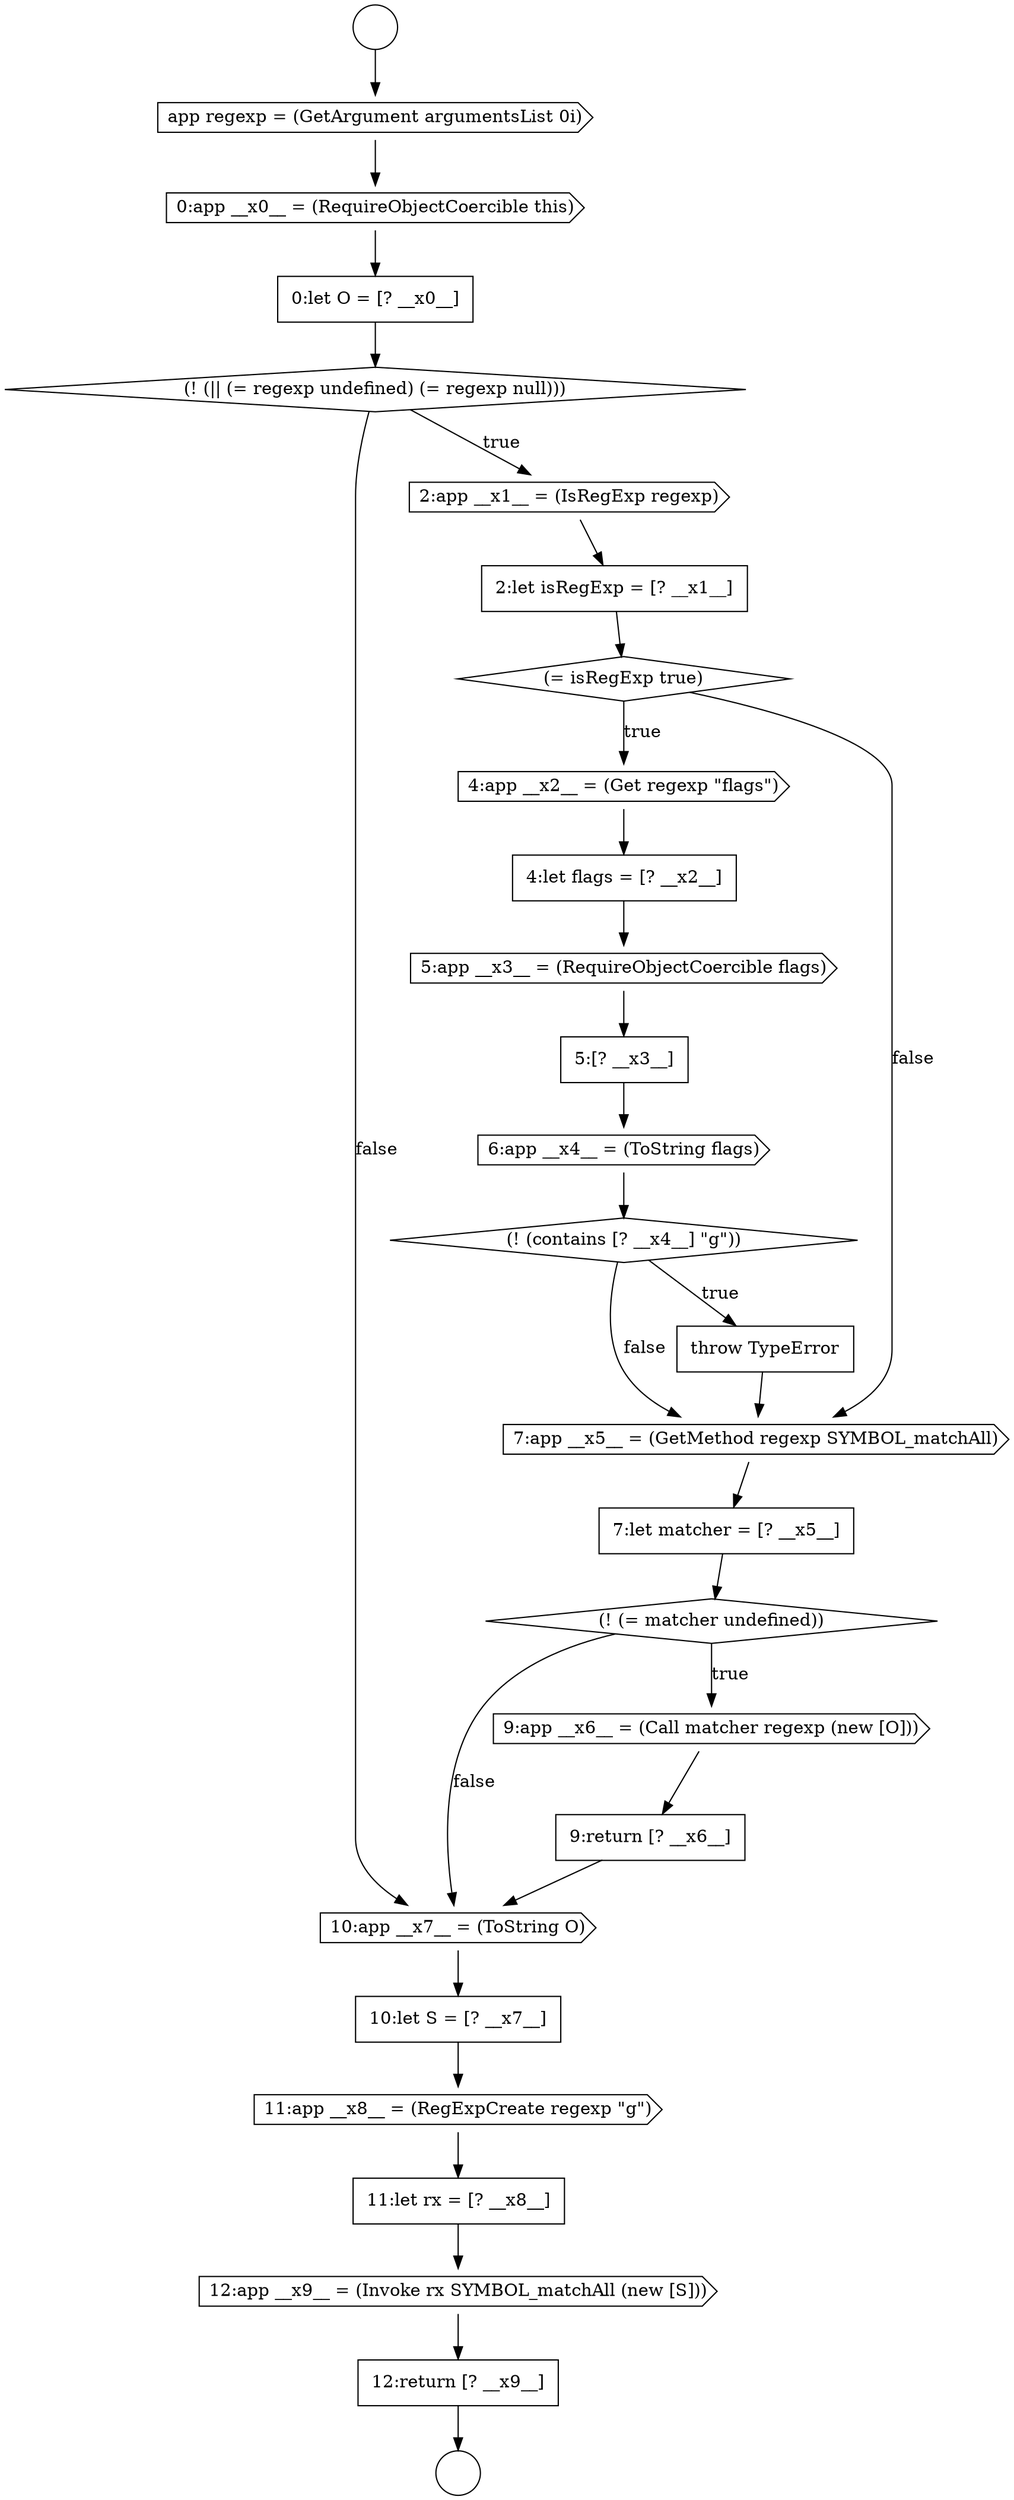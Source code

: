 digraph {
  node13869 [shape=diamond, label=<<font color="black">(! (= matcher undefined))</font>> color="black" fillcolor="white" style=filled]
  node13874 [shape=cds, label=<<font color="black">11:app __x8__ = (RegExpCreate regexp &quot;g&quot;)</font>> color="black" fillcolor="white" style=filled]
  node13863 [shape=none, margin=0, label=<<font color="black">
    <table border="0" cellborder="1" cellspacing="0" cellpadding="10">
      <tr><td align="left">5:[? __x3__]</td></tr>
    </table>
  </font>> color="black" fillcolor="white" style=filled]
  node13865 [shape=diamond, label=<<font color="black">(! (contains [? __x4__] &quot;g&quot;))</font>> color="black" fillcolor="white" style=filled]
  node13875 [shape=none, margin=0, label=<<font color="black">
    <table border="0" cellborder="1" cellspacing="0" cellpadding="10">
      <tr><td align="left">11:let rx = [? __x8__]</td></tr>
    </table>
  </font>> color="black" fillcolor="white" style=filled]
  node13860 [shape=cds, label=<<font color="black">4:app __x2__ = (Get regexp &quot;flags&quot;)</font>> color="black" fillcolor="white" style=filled]
  node13853 [shape=cds, label=<<font color="black">app regexp = (GetArgument argumentsList 0i)</font>> color="black" fillcolor="white" style=filled]
  node13872 [shape=cds, label=<<font color="black">10:app __x7__ = (ToString O)</font>> color="black" fillcolor="white" style=filled]
  node13868 [shape=none, margin=0, label=<<font color="black">
    <table border="0" cellborder="1" cellspacing="0" cellpadding="10">
      <tr><td align="left">7:let matcher = [? __x5__]</td></tr>
    </table>
  </font>> color="black" fillcolor="white" style=filled]
  node13864 [shape=cds, label=<<font color="black">6:app __x4__ = (ToString flags)</font>> color="black" fillcolor="white" style=filled]
  node13867 [shape=cds, label=<<font color="black">7:app __x5__ = (GetMethod regexp SYMBOL_matchAll)</font>> color="black" fillcolor="white" style=filled]
  node13870 [shape=cds, label=<<font color="black">9:app __x6__ = (Call matcher regexp (new [O]))</font>> color="black" fillcolor="white" style=filled]
  node13858 [shape=none, margin=0, label=<<font color="black">
    <table border="0" cellborder="1" cellspacing="0" cellpadding="10">
      <tr><td align="left">2:let isRegExp = [? __x1__]</td></tr>
    </table>
  </font>> color="black" fillcolor="white" style=filled]
  node13862 [shape=cds, label=<<font color="black">5:app __x3__ = (RequireObjectCoercible flags)</font>> color="black" fillcolor="white" style=filled]
  node13877 [shape=none, margin=0, label=<<font color="black">
    <table border="0" cellborder="1" cellspacing="0" cellpadding="10">
      <tr><td align="left">12:return [? __x9__]</td></tr>
    </table>
  </font>> color="black" fillcolor="white" style=filled]
  node13866 [shape=none, margin=0, label=<<font color="black">
    <table border="0" cellborder="1" cellspacing="0" cellpadding="10">
      <tr><td align="left">throw TypeError</td></tr>
    </table>
  </font>> color="black" fillcolor="white" style=filled]
  node13859 [shape=diamond, label=<<font color="black">(= isRegExp true)</font>> color="black" fillcolor="white" style=filled]
  node13854 [shape=cds, label=<<font color="black">0:app __x0__ = (RequireObjectCoercible this)</font>> color="black" fillcolor="white" style=filled]
  node13871 [shape=none, margin=0, label=<<font color="black">
    <table border="0" cellborder="1" cellspacing="0" cellpadding="10">
      <tr><td align="left">9:return [? __x6__]</td></tr>
    </table>
  </font>> color="black" fillcolor="white" style=filled]
  node13876 [shape=cds, label=<<font color="black">12:app __x9__ = (Invoke rx SYMBOL_matchAll (new [S]))</font>> color="black" fillcolor="white" style=filled]
  node13851 [shape=circle label=" " color="black" fillcolor="white" style=filled]
  node13857 [shape=cds, label=<<font color="black">2:app __x1__ = (IsRegExp regexp)</font>> color="black" fillcolor="white" style=filled]
  node13856 [shape=diamond, label=<<font color="black">(! (|| (= regexp undefined) (= regexp null)))</font>> color="black" fillcolor="white" style=filled]
  node13861 [shape=none, margin=0, label=<<font color="black">
    <table border="0" cellborder="1" cellspacing="0" cellpadding="10">
      <tr><td align="left">4:let flags = [? __x2__]</td></tr>
    </table>
  </font>> color="black" fillcolor="white" style=filled]
  node13852 [shape=circle label=" " color="black" fillcolor="white" style=filled]
  node13873 [shape=none, margin=0, label=<<font color="black">
    <table border="0" cellborder="1" cellspacing="0" cellpadding="10">
      <tr><td align="left">10:let S = [? __x7__]</td></tr>
    </table>
  </font>> color="black" fillcolor="white" style=filled]
  node13855 [shape=none, margin=0, label=<<font color="black">
    <table border="0" cellborder="1" cellspacing="0" cellpadding="10">
      <tr><td align="left">0:let O = [? __x0__]</td></tr>
    </table>
  </font>> color="black" fillcolor="white" style=filled]
  node13866 -> node13867 [ color="black"]
  node13876 -> node13877 [ color="black"]
  node13868 -> node13869 [ color="black"]
  node13870 -> node13871 [ color="black"]
  node13864 -> node13865 [ color="black"]
  node13859 -> node13860 [label=<<font color="black">true</font>> color="black"]
  node13859 -> node13867 [label=<<font color="black">false</font>> color="black"]
  node13856 -> node13857 [label=<<font color="black">true</font>> color="black"]
  node13856 -> node13872 [label=<<font color="black">false</font>> color="black"]
  node13860 -> node13861 [ color="black"]
  node13873 -> node13874 [ color="black"]
  node13871 -> node13872 [ color="black"]
  node13851 -> node13853 [ color="black"]
  node13869 -> node13870 [label=<<font color="black">true</font>> color="black"]
  node13869 -> node13872 [label=<<font color="black">false</font>> color="black"]
  node13865 -> node13866 [label=<<font color="black">true</font>> color="black"]
  node13865 -> node13867 [label=<<font color="black">false</font>> color="black"]
  node13855 -> node13856 [ color="black"]
  node13863 -> node13864 [ color="black"]
  node13861 -> node13862 [ color="black"]
  node13854 -> node13855 [ color="black"]
  node13875 -> node13876 [ color="black"]
  node13872 -> node13873 [ color="black"]
  node13858 -> node13859 [ color="black"]
  node13857 -> node13858 [ color="black"]
  node13874 -> node13875 [ color="black"]
  node13853 -> node13854 [ color="black"]
  node13877 -> node13852 [ color="black"]
  node13862 -> node13863 [ color="black"]
  node13867 -> node13868 [ color="black"]
}
